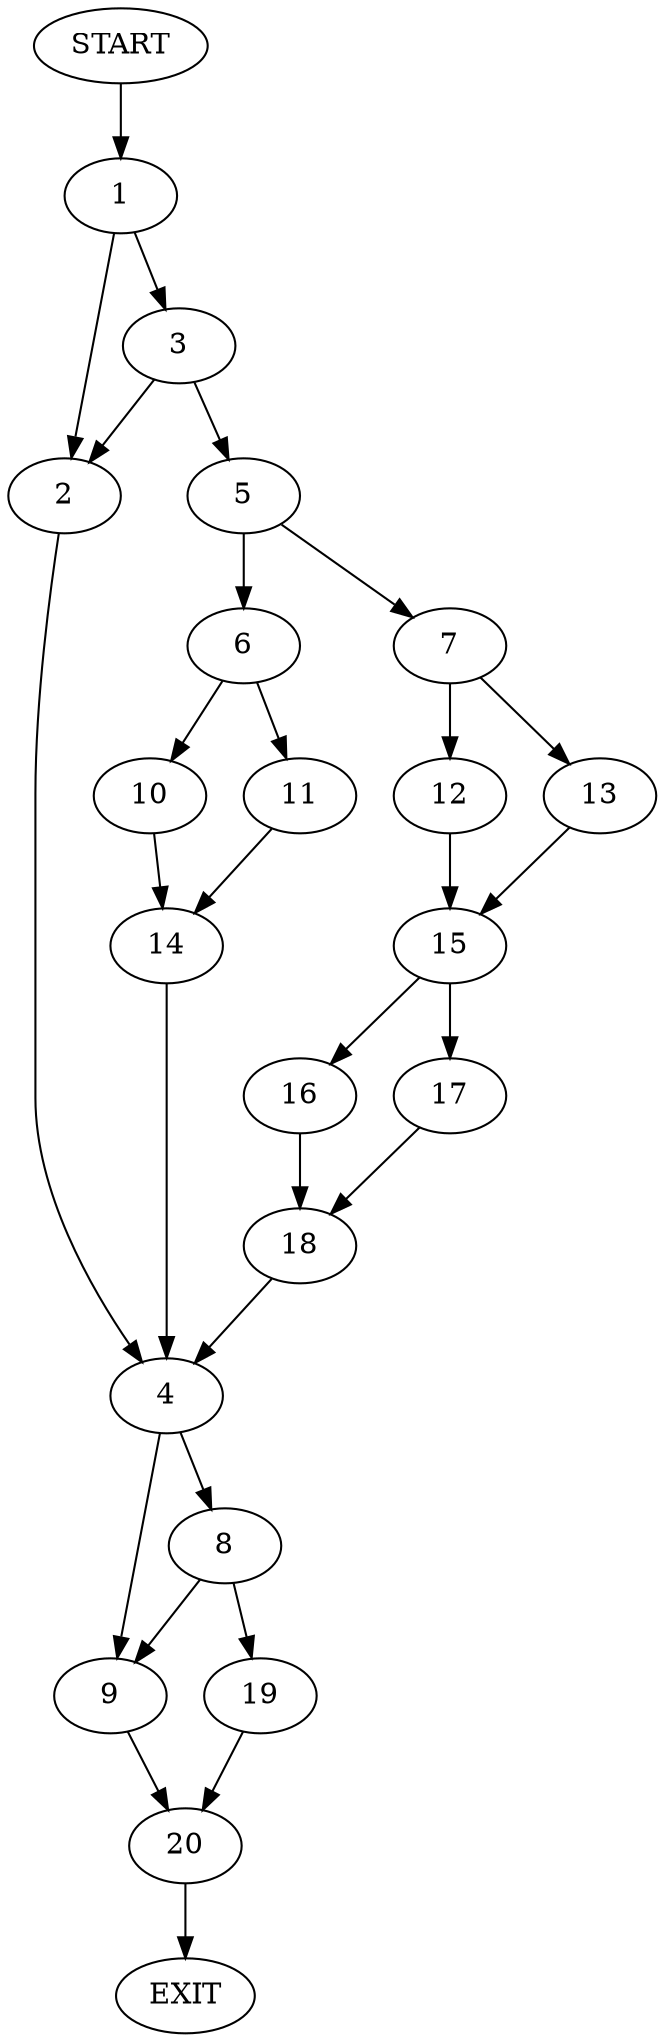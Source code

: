 digraph {
0 [label="START"]
21 [label="EXIT"]
0 -> 1
1 -> 2
1 -> 3
2 -> 4
3 -> 5
3 -> 2
5 -> 6
5 -> 7
4 -> 8
4 -> 9
6 -> 10
6 -> 11
7 -> 12
7 -> 13
10 -> 14
11 -> 14
14 -> 4
13 -> 15
12 -> 15
15 -> 16
15 -> 17
17 -> 18
16 -> 18
18 -> 4
8 -> 19
8 -> 9
9 -> 20
19 -> 20
20 -> 21
}

